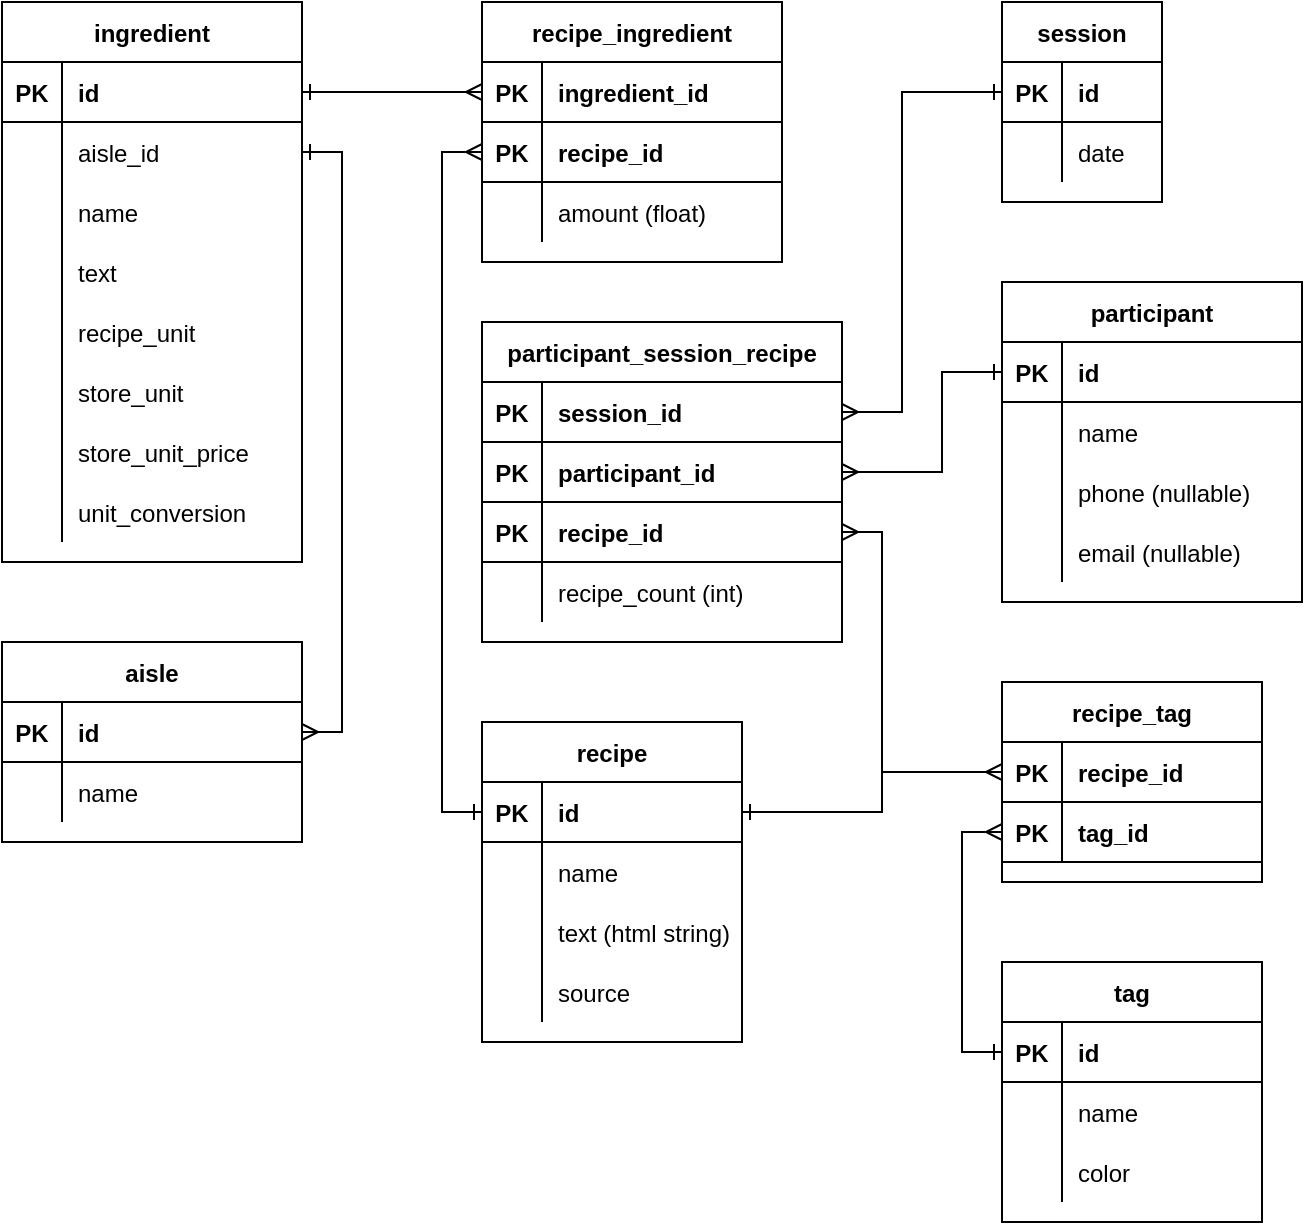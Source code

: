 <mxfile version="13.7.9" type="embed"><diagram id="R2lEEEUBdFMjLlhIrx00" name="Page-1"><mxGraphModel dx="1097" dy="717" grid="1" gridSize="10" guides="1" tooltips="1" connect="1" arrows="1" fold="1" page="1" pageScale="1" pageWidth="850" pageHeight="1100" math="0" shadow="0" extFonts="Permanent Marker^https://fonts.googleapis.com/css?family=Permanent+Marker"><root><mxCell id="0"/><mxCell id="1" parent="0"/><mxCell id="0Q_aEVLJS1OcodbFEQq5-77" value="ingredient" style="shape=table;startSize=30;container=1;collapsible=1;childLayout=tableLayout;fixedRows=1;rowLines=0;fontStyle=1;align=center;resizeLast=1;" parent="1" vertex="1"><mxGeometry x="40" y="40" width="150" height="280" as="geometry"/></mxCell><mxCell id="0Q_aEVLJS1OcodbFEQq5-78" value="" style="shape=partialRectangle;collapsible=0;dropTarget=0;pointerEvents=0;fillColor=none;points=[[0,0.5],[1,0.5]];portConstraint=eastwest;top=0;left=0;right=0;bottom=1;" parent="0Q_aEVLJS1OcodbFEQq5-77" vertex="1"><mxGeometry y="30" width="150" height="30" as="geometry"/></mxCell><mxCell id="0Q_aEVLJS1OcodbFEQq5-79" value="PK" style="shape=partialRectangle;overflow=hidden;connectable=0;fillColor=none;top=0;left=0;bottom=0;right=0;fontStyle=1;" parent="0Q_aEVLJS1OcodbFEQq5-78" vertex="1"><mxGeometry width="30" height="30" as="geometry"/></mxCell><mxCell id="0Q_aEVLJS1OcodbFEQq5-80" value="id" style="shape=partialRectangle;overflow=hidden;connectable=0;fillColor=none;top=0;left=0;bottom=0;right=0;align=left;spacingLeft=6;fontStyle=1;" parent="0Q_aEVLJS1OcodbFEQq5-78" vertex="1"><mxGeometry x="30" width="120" height="30" as="geometry"/></mxCell><mxCell id="0Q_aEVLJS1OcodbFEQq5-81" value="" style="shape=partialRectangle;collapsible=0;dropTarget=0;pointerEvents=0;fillColor=none;points=[[0,0.5],[1,0.5]];portConstraint=eastwest;top=0;left=0;right=0;bottom=0;" parent="0Q_aEVLJS1OcodbFEQq5-77" vertex="1"><mxGeometry y="60" width="150" height="30" as="geometry"/></mxCell><mxCell id="0Q_aEVLJS1OcodbFEQq5-82" value="" style="shape=partialRectangle;overflow=hidden;connectable=0;fillColor=none;top=0;left=0;bottom=0;right=0;" parent="0Q_aEVLJS1OcodbFEQq5-81" vertex="1"><mxGeometry width="30" height="30" as="geometry"/></mxCell><mxCell id="0Q_aEVLJS1OcodbFEQq5-83" value="aisle_id" style="shape=partialRectangle;overflow=hidden;connectable=0;fillColor=none;top=0;left=0;bottom=0;right=0;align=left;spacingLeft=6;" parent="0Q_aEVLJS1OcodbFEQq5-81" vertex="1"><mxGeometry x="30" width="120" height="30" as="geometry"/></mxCell><mxCell id="30" value="" style="shape=partialRectangle;collapsible=0;dropTarget=0;pointerEvents=0;fillColor=none;points=[[0,0.5],[1,0.5]];portConstraint=eastwest;top=0;left=0;right=0;bottom=0;" parent="0Q_aEVLJS1OcodbFEQq5-77" vertex="1"><mxGeometry y="90" width="150" height="30" as="geometry"/></mxCell><mxCell id="31" value="" style="shape=partialRectangle;overflow=hidden;connectable=0;fillColor=none;top=0;left=0;bottom=0;right=0;" parent="30" vertex="1"><mxGeometry width="30" height="30" as="geometry"/></mxCell><mxCell id="32" value="name" style="shape=partialRectangle;overflow=hidden;connectable=0;fillColor=none;top=0;left=0;bottom=0;right=0;align=left;spacingLeft=6;" parent="30" vertex="1"><mxGeometry x="30" width="120" height="30" as="geometry"/></mxCell><mxCell id="0Q_aEVLJS1OcodbFEQq5-84" value="" style="shape=partialRectangle;collapsible=0;dropTarget=0;pointerEvents=0;fillColor=none;points=[[0,0.5],[1,0.5]];portConstraint=eastwest;top=0;left=0;right=0;bottom=0;" parent="0Q_aEVLJS1OcodbFEQq5-77" vertex="1"><mxGeometry y="120" width="150" height="30" as="geometry"/></mxCell><mxCell id="0Q_aEVLJS1OcodbFEQq5-85" value="" style="shape=partialRectangle;overflow=hidden;connectable=0;fillColor=none;top=0;left=0;bottom=0;right=0;" parent="0Q_aEVLJS1OcodbFEQq5-84" vertex="1"><mxGeometry width="30" height="30" as="geometry"/></mxCell><mxCell id="0Q_aEVLJS1OcodbFEQq5-86" value="text" style="shape=partialRectangle;overflow=hidden;connectable=0;fillColor=none;top=0;left=0;bottom=0;right=0;align=left;spacingLeft=6;" parent="0Q_aEVLJS1OcodbFEQq5-84" vertex="1"><mxGeometry x="30" width="120" height="30" as="geometry"/></mxCell><mxCell id="0Q_aEVLJS1OcodbFEQq5-87" value="" style="shape=partialRectangle;collapsible=0;dropTarget=0;pointerEvents=0;fillColor=none;points=[[0,0.5],[1,0.5]];portConstraint=eastwest;top=0;left=0;right=0;bottom=0;" parent="0Q_aEVLJS1OcodbFEQq5-77" vertex="1"><mxGeometry y="150" width="150" height="30" as="geometry"/></mxCell><mxCell id="0Q_aEVLJS1OcodbFEQq5-88" value="" style="shape=partialRectangle;overflow=hidden;connectable=0;fillColor=none;top=0;left=0;bottom=0;right=0;" parent="0Q_aEVLJS1OcodbFEQq5-87" vertex="1"><mxGeometry width="30" height="30" as="geometry"/></mxCell><mxCell id="0Q_aEVLJS1OcodbFEQq5-89" value="recipe_unit" style="shape=partialRectangle;overflow=hidden;connectable=0;fillColor=none;top=0;left=0;bottom=0;right=0;align=left;spacingLeft=6;" parent="0Q_aEVLJS1OcodbFEQq5-87" vertex="1"><mxGeometry x="30" width="120" height="30" as="geometry"/></mxCell><mxCell id="0Q_aEVLJS1OcodbFEQq5-90" value="" style="shape=partialRectangle;collapsible=0;dropTarget=0;pointerEvents=0;fillColor=none;points=[[0,0.5],[1,0.5]];portConstraint=eastwest;top=0;left=0;right=0;bottom=0;" parent="0Q_aEVLJS1OcodbFEQq5-77" vertex="1"><mxGeometry y="180" width="150" height="30" as="geometry"/></mxCell><mxCell id="0Q_aEVLJS1OcodbFEQq5-91" value="" style="shape=partialRectangle;overflow=hidden;connectable=0;fillColor=none;top=0;left=0;bottom=0;right=0;" parent="0Q_aEVLJS1OcodbFEQq5-90" vertex="1"><mxGeometry width="30" height="30" as="geometry"/></mxCell><mxCell id="0Q_aEVLJS1OcodbFEQq5-92" value="store_unit" style="shape=partialRectangle;overflow=hidden;connectable=0;fillColor=none;top=0;left=0;bottom=0;right=0;align=left;spacingLeft=6;" parent="0Q_aEVLJS1OcodbFEQq5-90" vertex="1"><mxGeometry x="30" width="120" height="30" as="geometry"/></mxCell><mxCell id="0Q_aEVLJS1OcodbFEQq5-93" value="" style="shape=partialRectangle;collapsible=0;dropTarget=0;pointerEvents=0;fillColor=none;points=[[0,0.5],[1,0.5]];portConstraint=eastwest;top=0;left=0;right=0;bottom=0;" parent="0Q_aEVLJS1OcodbFEQq5-77" vertex="1"><mxGeometry y="210" width="150" height="30" as="geometry"/></mxCell><mxCell id="0Q_aEVLJS1OcodbFEQq5-94" value="" style="shape=partialRectangle;overflow=hidden;connectable=0;fillColor=none;top=0;left=0;bottom=0;right=0;" parent="0Q_aEVLJS1OcodbFEQq5-93" vertex="1"><mxGeometry width="30" height="30" as="geometry"/></mxCell><mxCell id="0Q_aEVLJS1OcodbFEQq5-95" value="store_unit_price" style="shape=partialRectangle;overflow=hidden;connectable=0;fillColor=none;top=0;left=0;bottom=0;right=0;align=left;spacingLeft=6;" parent="0Q_aEVLJS1OcodbFEQq5-93" vertex="1"><mxGeometry x="30" width="120" height="30" as="geometry"/></mxCell><mxCell id="0Q_aEVLJS1OcodbFEQq5-96" value="" style="shape=partialRectangle;collapsible=0;dropTarget=0;pointerEvents=0;fillColor=none;points=[[0,0.5],[1,0.5]];portConstraint=eastwest;top=0;left=0;right=0;bottom=0;" parent="0Q_aEVLJS1OcodbFEQq5-77" vertex="1"><mxGeometry y="240" width="150" height="30" as="geometry"/></mxCell><mxCell id="0Q_aEVLJS1OcodbFEQq5-97" value="" style="shape=partialRectangle;overflow=hidden;connectable=0;fillColor=none;top=0;left=0;bottom=0;right=0;" parent="0Q_aEVLJS1OcodbFEQq5-96" vertex="1"><mxGeometry width="30" height="30" as="geometry"/></mxCell><mxCell id="0Q_aEVLJS1OcodbFEQq5-98" value="unit_conversion" style="shape=partialRectangle;overflow=hidden;connectable=0;fillColor=none;top=0;left=0;bottom=0;right=0;align=left;spacingLeft=6;" parent="0Q_aEVLJS1OcodbFEQq5-96" vertex="1"><mxGeometry x="30" width="120" height="30" as="geometry"/></mxCell><mxCell id="33" value="aisle" style="shape=table;startSize=30;container=1;collapsible=1;childLayout=tableLayout;fixedRows=1;rowLines=0;fontStyle=1;align=center;resizeLast=1;" parent="1" vertex="1"><mxGeometry x="40" y="360" width="150" height="100" as="geometry"/></mxCell><mxCell id="34" value="" style="shape=partialRectangle;collapsible=0;dropTarget=0;pointerEvents=0;fillColor=none;points=[[0,0.5],[1,0.5]];portConstraint=eastwest;top=0;left=0;right=0;bottom=1;" parent="33" vertex="1"><mxGeometry y="30" width="150" height="30" as="geometry"/></mxCell><mxCell id="35" value="PK" style="shape=partialRectangle;overflow=hidden;connectable=0;fillColor=none;top=0;left=0;bottom=0;right=0;fontStyle=1;" parent="34" vertex="1"><mxGeometry width="30" height="30" as="geometry"/></mxCell><mxCell id="36" value="id" style="shape=partialRectangle;overflow=hidden;connectable=0;fillColor=none;top=0;left=0;bottom=0;right=0;align=left;spacingLeft=6;fontStyle=1;" parent="34" vertex="1"><mxGeometry x="30" width="120" height="30" as="geometry"/></mxCell><mxCell id="37" value="" style="shape=partialRectangle;collapsible=0;dropTarget=0;pointerEvents=0;fillColor=none;points=[[0,0.5],[1,0.5]];portConstraint=eastwest;top=0;left=0;right=0;bottom=0;" parent="33" vertex="1"><mxGeometry y="60" width="150" height="30" as="geometry"/></mxCell><mxCell id="38" value="" style="shape=partialRectangle;overflow=hidden;connectable=0;fillColor=none;top=0;left=0;bottom=0;right=0;" parent="37" vertex="1"><mxGeometry width="30" height="30" as="geometry"/></mxCell><mxCell id="39" value="name" style="shape=partialRectangle;overflow=hidden;connectable=0;fillColor=none;top=0;left=0;bottom=0;right=0;align=left;spacingLeft=6;" parent="37" vertex="1"><mxGeometry x="30" width="120" height="30" as="geometry"/></mxCell><mxCell id="0Q_aEVLJS1OcodbFEQq5-106" value="recipe_ingredient" style="shape=table;startSize=30;container=1;collapsible=1;childLayout=tableLayout;fixedRows=1;rowLines=0;fontStyle=1;align=center;resizeLast=1;" parent="1" vertex="1"><mxGeometry x="280" y="40" width="150" height="130" as="geometry"/></mxCell><mxCell id="0Q_aEVLJS1OcodbFEQq5-107" value="" style="shape=partialRectangle;collapsible=0;dropTarget=0;pointerEvents=0;fillColor=none;points=[[0,0.5],[1,0.5]];portConstraint=eastwest;top=0;left=0;right=0;bottom=1;" parent="0Q_aEVLJS1OcodbFEQq5-106" vertex="1"><mxGeometry y="30" width="150" height="30" as="geometry"/></mxCell><mxCell id="0Q_aEVLJS1OcodbFEQq5-108" value="PK" style="shape=partialRectangle;overflow=hidden;connectable=0;fillColor=none;top=0;left=0;bottom=0;right=0;fontStyle=1;" parent="0Q_aEVLJS1OcodbFEQq5-107" vertex="1"><mxGeometry width="30" height="30" as="geometry"/></mxCell><mxCell id="0Q_aEVLJS1OcodbFEQq5-109" value="ingredient_id" style="shape=partialRectangle;overflow=hidden;connectable=0;fillColor=none;top=0;left=0;bottom=0;right=0;align=left;spacingLeft=6;fontStyle=1;" parent="0Q_aEVLJS1OcodbFEQq5-107" vertex="1"><mxGeometry x="30" width="120" height="30" as="geometry"/></mxCell><mxCell id="0Q_aEVLJS1OcodbFEQq5-119" value="" style="shape=partialRectangle;collapsible=0;dropTarget=0;pointerEvents=0;fillColor=none;points=[[0,0.5],[1,0.5]];portConstraint=eastwest;top=0;left=0;right=0;bottom=1;" parent="0Q_aEVLJS1OcodbFEQq5-106" vertex="1"><mxGeometry y="60" width="150" height="30" as="geometry"/></mxCell><mxCell id="0Q_aEVLJS1OcodbFEQq5-120" value="PK" style="shape=partialRectangle;overflow=hidden;connectable=0;fillColor=none;top=0;left=0;bottom=0;right=0;fontStyle=1;" parent="0Q_aEVLJS1OcodbFEQq5-119" vertex="1"><mxGeometry width="30" height="30" as="geometry"/></mxCell><mxCell id="0Q_aEVLJS1OcodbFEQq5-121" value="recipe_id" style="shape=partialRectangle;overflow=hidden;connectable=0;fillColor=none;top=0;left=0;bottom=0;right=0;align=left;spacingLeft=6;fontStyle=1;" parent="0Q_aEVLJS1OcodbFEQq5-119" vertex="1"><mxGeometry x="30" width="120" height="30" as="geometry"/></mxCell><mxCell id="0Q_aEVLJS1OcodbFEQq5-110" value="" style="shape=partialRectangle;collapsible=0;dropTarget=0;pointerEvents=0;fillColor=none;points=[[0,0.5],[1,0.5]];portConstraint=eastwest;top=0;left=0;right=0;bottom=0;" parent="0Q_aEVLJS1OcodbFEQq5-106" vertex="1"><mxGeometry y="90" width="150" height="30" as="geometry"/></mxCell><mxCell id="0Q_aEVLJS1OcodbFEQq5-111" value="" style="shape=partialRectangle;overflow=hidden;connectable=0;fillColor=none;top=0;left=0;bottom=0;right=0;" parent="0Q_aEVLJS1OcodbFEQq5-110" vertex="1"><mxGeometry width="30" height="30" as="geometry"/></mxCell><mxCell id="0Q_aEVLJS1OcodbFEQq5-112" value="amount (float)" style="shape=partialRectangle;overflow=hidden;connectable=0;fillColor=none;top=0;left=0;bottom=0;right=0;align=left;spacingLeft=6;" parent="0Q_aEVLJS1OcodbFEQq5-110" vertex="1"><mxGeometry x="30" width="120" height="30" as="geometry"/></mxCell><mxCell id="48" style="edgeStyle=orthogonalEdgeStyle;rounded=0;orthogonalLoop=1;jettySize=auto;html=1;exitX=1;exitY=0.5;exitDx=0;exitDy=0;entryX=0;entryY=0.5;entryDx=0;entryDy=0;startArrow=ERone;startFill=0;endArrow=ERmany;endFill=0;" parent="1" source="0Q_aEVLJS1OcodbFEQq5-78" target="0Q_aEVLJS1OcodbFEQq5-107" edge="1"><mxGeometry relative="1" as="geometry"/></mxCell><mxCell id="49" style="edgeStyle=orthogonalEdgeStyle;rounded=0;orthogonalLoop=1;jettySize=auto;html=1;exitX=0;exitY=0.5;exitDx=0;exitDy=0;entryX=0;entryY=0.5;entryDx=0;entryDy=0;endArrow=ERone;endFill=0;startArrow=ERmany;startFill=0;" parent="1" source="0Q_aEVLJS1OcodbFEQq5-119" target="C-vyLk0tnHw3VtMMgP7b-24" edge="1"><mxGeometry relative="1" as="geometry"/></mxCell><mxCell id="54" style="edgeStyle=orthogonalEdgeStyle;rounded=0;orthogonalLoop=1;jettySize=auto;html=1;exitX=1;exitY=0.5;exitDx=0;exitDy=0;entryX=1;entryY=0.5;entryDx=0;entryDy=0;startArrow=ERmany;startFill=0;endArrow=ERone;endFill=0;" parent="1" source="34" target="0Q_aEVLJS1OcodbFEQq5-81" edge="1"><mxGeometry relative="1" as="geometry"/></mxCell><mxCell id="72" value="participant_session_recipe" style="shape=table;startSize=30;container=1;collapsible=1;childLayout=tableLayout;fixedRows=1;rowLines=0;fontStyle=1;align=center;resizeLast=1;" vertex="1" parent="1"><mxGeometry x="280" y="200" width="180" height="160" as="geometry"/></mxCell><mxCell id="73" value="" style="shape=partialRectangle;collapsible=0;dropTarget=0;pointerEvents=0;fillColor=none;points=[[0,0.5],[1,0.5]];portConstraint=eastwest;top=0;left=0;right=0;bottom=1;" vertex="1" parent="72"><mxGeometry y="30" width="180" height="30" as="geometry"/></mxCell><mxCell id="74" value="PK" style="shape=partialRectangle;overflow=hidden;connectable=0;fillColor=none;top=0;left=0;bottom=0;right=0;fontStyle=1;" vertex="1" parent="73"><mxGeometry width="30" height="30" as="geometry"/></mxCell><mxCell id="75" value="session_id" style="shape=partialRectangle;overflow=hidden;connectable=0;fillColor=none;top=0;left=0;bottom=0;right=0;align=left;spacingLeft=6;fontStyle=1;" vertex="1" parent="73"><mxGeometry x="30" width="150" height="30" as="geometry"/></mxCell><mxCell id="76" value="" style="shape=partialRectangle;collapsible=0;dropTarget=0;pointerEvents=0;fillColor=none;points=[[0,0.5],[1,0.5]];portConstraint=eastwest;top=0;left=0;right=0;bottom=1;" vertex="1" parent="72"><mxGeometry y="60" width="180" height="30" as="geometry"/></mxCell><mxCell id="77" value="PK" style="shape=partialRectangle;overflow=hidden;connectable=0;fillColor=none;top=0;left=0;bottom=0;right=0;fontStyle=1;" vertex="1" parent="76"><mxGeometry width="30" height="30" as="geometry"/></mxCell><mxCell id="78" value="participant_id" style="shape=partialRectangle;overflow=hidden;connectable=0;fillColor=none;top=0;left=0;bottom=0;right=0;align=left;spacingLeft=6;fontStyle=1;" vertex="1" parent="76"><mxGeometry x="30" width="150" height="30" as="geometry"/></mxCell><mxCell id="82" value="" style="shape=partialRectangle;collapsible=0;dropTarget=0;pointerEvents=0;fillColor=none;points=[[0,0.5],[1,0.5]];portConstraint=eastwest;top=0;left=0;right=0;bottom=1;" vertex="1" parent="72"><mxGeometry y="90" width="180" height="30" as="geometry"/></mxCell><mxCell id="83" value="PK" style="shape=partialRectangle;overflow=hidden;connectable=0;fillColor=none;top=0;left=0;bottom=0;right=0;fontStyle=1;" vertex="1" parent="82"><mxGeometry width="30" height="30" as="geometry"/></mxCell><mxCell id="84" value="recipe_id" style="shape=partialRectangle;overflow=hidden;connectable=0;fillColor=none;top=0;left=0;bottom=0;right=0;align=left;spacingLeft=6;fontStyle=1;" vertex="1" parent="82"><mxGeometry x="30" width="150" height="30" as="geometry"/></mxCell><mxCell id="79" value="" style="shape=partialRectangle;collapsible=0;dropTarget=0;pointerEvents=0;fillColor=none;points=[[0,0.5],[1,0.5]];portConstraint=eastwest;top=0;left=0;right=0;bottom=0;" vertex="1" parent="72"><mxGeometry y="120" width="180" height="30" as="geometry"/></mxCell><mxCell id="80" value="" style="shape=partialRectangle;overflow=hidden;connectable=0;fillColor=none;top=0;left=0;bottom=0;right=0;" vertex="1" parent="79"><mxGeometry width="30" height="30" as="geometry"/></mxCell><mxCell id="81" value="recipe_count (int)" style="shape=partialRectangle;overflow=hidden;connectable=0;fillColor=none;top=0;left=0;bottom=0;right=0;align=left;spacingLeft=6;" vertex="1" parent="79"><mxGeometry x="30" width="150" height="30" as="geometry"/></mxCell><mxCell id="C-vyLk0tnHw3VtMMgP7b-23" value="recipe" style="shape=table;startSize=30;container=1;collapsible=1;childLayout=tableLayout;fixedRows=1;rowLines=0;fontStyle=1;align=center;resizeLast=1;" parent="1" vertex="1"><mxGeometry x="280" y="400" width="130" height="160" as="geometry"/></mxCell><mxCell id="C-vyLk0tnHw3VtMMgP7b-24" value="" style="shape=partialRectangle;collapsible=0;dropTarget=0;pointerEvents=0;fillColor=none;points=[[0,0.5],[1,0.5]];portConstraint=eastwest;top=0;left=0;right=0;bottom=1;" parent="C-vyLk0tnHw3VtMMgP7b-23" vertex="1"><mxGeometry y="30" width="130" height="30" as="geometry"/></mxCell><mxCell id="C-vyLk0tnHw3VtMMgP7b-25" value="PK" style="shape=partialRectangle;overflow=hidden;connectable=0;fillColor=none;top=0;left=0;bottom=0;right=0;fontStyle=1;" parent="C-vyLk0tnHw3VtMMgP7b-24" vertex="1"><mxGeometry width="30" height="30" as="geometry"/></mxCell><mxCell id="C-vyLk0tnHw3VtMMgP7b-26" value="id" style="shape=partialRectangle;overflow=hidden;connectable=0;fillColor=none;top=0;left=0;bottom=0;right=0;align=left;spacingLeft=6;fontStyle=1;" parent="C-vyLk0tnHw3VtMMgP7b-24" vertex="1"><mxGeometry x="30" width="100" height="30" as="geometry"/></mxCell><mxCell id="0Q_aEVLJS1OcodbFEQq5-20" value="" style="shape=partialRectangle;collapsible=0;dropTarget=0;pointerEvents=0;fillColor=none;points=[[0,0.5],[1,0.5]];portConstraint=eastwest;top=0;left=0;right=0;bottom=0;" parent="C-vyLk0tnHw3VtMMgP7b-23" vertex="1"><mxGeometry y="60" width="130" height="30" as="geometry"/></mxCell><mxCell id="0Q_aEVLJS1OcodbFEQq5-21" value="" style="shape=partialRectangle;overflow=hidden;connectable=0;fillColor=none;top=0;left=0;bottom=0;right=0;" parent="0Q_aEVLJS1OcodbFEQq5-20" vertex="1"><mxGeometry width="30" height="30" as="geometry"/></mxCell><mxCell id="0Q_aEVLJS1OcodbFEQq5-22" value="name" style="shape=partialRectangle;overflow=hidden;connectable=0;fillColor=none;top=0;left=0;bottom=0;right=0;align=left;spacingLeft=6;" parent="0Q_aEVLJS1OcodbFEQq5-20" vertex="1"><mxGeometry x="30" width="100" height="30" as="geometry"/></mxCell><mxCell id="0Q_aEVLJS1OcodbFEQq5-32" value="" style="shape=partialRectangle;collapsible=0;dropTarget=0;pointerEvents=0;fillColor=none;points=[[0,0.5],[1,0.5]];portConstraint=eastwest;top=0;left=0;right=0;bottom=0;" parent="C-vyLk0tnHw3VtMMgP7b-23" vertex="1"><mxGeometry y="90" width="130" height="30" as="geometry"/></mxCell><mxCell id="0Q_aEVLJS1OcodbFEQq5-33" value="" style="shape=partialRectangle;overflow=hidden;connectable=0;fillColor=none;top=0;left=0;bottom=0;right=0;" parent="0Q_aEVLJS1OcodbFEQq5-32" vertex="1"><mxGeometry width="30" height="30" as="geometry"/></mxCell><mxCell id="0Q_aEVLJS1OcodbFEQq5-34" value="text (html string)" style="shape=partialRectangle;overflow=hidden;connectable=0;fillColor=none;top=0;left=0;bottom=0;right=0;align=left;spacingLeft=6;" parent="0Q_aEVLJS1OcodbFEQq5-32" vertex="1"><mxGeometry x="30" width="100" height="30" as="geometry"/></mxCell><mxCell id="89" value="" style="shape=partialRectangle;collapsible=0;dropTarget=0;pointerEvents=0;fillColor=none;points=[[0,0.5],[1,0.5]];portConstraint=eastwest;top=0;left=0;right=0;bottom=0;" vertex="1" parent="C-vyLk0tnHw3VtMMgP7b-23"><mxGeometry y="120" width="130" height="30" as="geometry"/></mxCell><mxCell id="90" value="" style="shape=partialRectangle;overflow=hidden;connectable=0;fillColor=none;top=0;left=0;bottom=0;right=0;" vertex="1" parent="89"><mxGeometry width="30" height="30" as="geometry"/></mxCell><mxCell id="91" value="source" style="shape=partialRectangle;overflow=hidden;connectable=0;fillColor=none;top=0;left=0;bottom=0;right=0;align=left;spacingLeft=6;" vertex="1" parent="89"><mxGeometry x="30" width="100" height="30" as="geometry"/></mxCell><mxCell id="C-vyLk0tnHw3VtMMgP7b-2" value="session" style="shape=table;startSize=30;container=1;collapsible=1;childLayout=tableLayout;fixedRows=1;rowLines=0;fontStyle=1;align=center;resizeLast=1;" parent="1" vertex="1"><mxGeometry x="540" y="40" width="80" height="100" as="geometry"/></mxCell><mxCell id="C-vyLk0tnHw3VtMMgP7b-3" value="" style="shape=partialRectangle;collapsible=0;dropTarget=0;pointerEvents=0;fillColor=none;points=[[0,0.5],[1,0.5]];portConstraint=eastwest;top=0;left=0;right=0;bottom=1;" parent="C-vyLk0tnHw3VtMMgP7b-2" vertex="1"><mxGeometry y="30" width="80" height="30" as="geometry"/></mxCell><mxCell id="C-vyLk0tnHw3VtMMgP7b-4" value="PK" style="shape=partialRectangle;overflow=hidden;connectable=0;fillColor=none;top=0;left=0;bottom=0;right=0;fontStyle=1;" parent="C-vyLk0tnHw3VtMMgP7b-3" vertex="1"><mxGeometry width="30" height="30" as="geometry"/></mxCell><mxCell id="C-vyLk0tnHw3VtMMgP7b-5" value="id" style="shape=partialRectangle;overflow=hidden;connectable=0;fillColor=none;top=0;left=0;bottom=0;right=0;align=left;spacingLeft=6;fontStyle=1;" parent="C-vyLk0tnHw3VtMMgP7b-3" vertex="1"><mxGeometry x="30" width="50" height="30" as="geometry"/></mxCell><mxCell id="C-vyLk0tnHw3VtMMgP7b-6" value="" style="shape=partialRectangle;collapsible=0;dropTarget=0;pointerEvents=0;fillColor=none;points=[[0,0.5],[1,0.5]];portConstraint=eastwest;top=0;left=0;right=0;bottom=0;" parent="C-vyLk0tnHw3VtMMgP7b-2" vertex="1"><mxGeometry y="60" width="80" height="30" as="geometry"/></mxCell><mxCell id="C-vyLk0tnHw3VtMMgP7b-7" value="" style="shape=partialRectangle;overflow=hidden;connectable=0;fillColor=none;top=0;left=0;bottom=0;right=0;" parent="C-vyLk0tnHw3VtMMgP7b-6" vertex="1"><mxGeometry width="30" height="30" as="geometry"/></mxCell><mxCell id="C-vyLk0tnHw3VtMMgP7b-8" value="date" style="shape=partialRectangle;overflow=hidden;connectable=0;fillColor=none;top=0;left=0;bottom=0;right=0;align=left;spacingLeft=6;" parent="C-vyLk0tnHw3VtMMgP7b-6" vertex="1"><mxGeometry x="30" width="50" height="30" as="geometry"/></mxCell><mxCell id="0Q_aEVLJS1OcodbFEQq5-55" value="participant" style="shape=table;startSize=30;container=1;collapsible=1;childLayout=tableLayout;fixedRows=1;rowLines=0;fontStyle=1;align=center;resizeLast=1;" parent="1" vertex="1"><mxGeometry x="540" y="180" width="150" height="160" as="geometry"/></mxCell><mxCell id="0Q_aEVLJS1OcodbFEQq5-56" value="" style="shape=partialRectangle;collapsible=0;dropTarget=0;pointerEvents=0;fillColor=none;points=[[0,0.5],[1,0.5]];portConstraint=eastwest;top=0;left=0;right=0;bottom=1;" parent="0Q_aEVLJS1OcodbFEQq5-55" vertex="1"><mxGeometry y="30" width="150" height="30" as="geometry"/></mxCell><mxCell id="0Q_aEVLJS1OcodbFEQq5-57" value="PK" style="shape=partialRectangle;overflow=hidden;connectable=0;fillColor=none;top=0;left=0;bottom=0;right=0;fontStyle=1;" parent="0Q_aEVLJS1OcodbFEQq5-56" vertex="1"><mxGeometry width="30" height="30" as="geometry"/></mxCell><mxCell id="0Q_aEVLJS1OcodbFEQq5-58" value="id" style="shape=partialRectangle;overflow=hidden;connectable=0;fillColor=none;top=0;left=0;bottom=0;right=0;align=left;spacingLeft=6;fontStyle=1;" parent="0Q_aEVLJS1OcodbFEQq5-56" vertex="1"><mxGeometry x="30" width="120" height="30" as="geometry"/></mxCell><mxCell id="0Q_aEVLJS1OcodbFEQq5-59" value="" style="shape=partialRectangle;collapsible=0;dropTarget=0;pointerEvents=0;fillColor=none;points=[[0,0.5],[1,0.5]];portConstraint=eastwest;top=0;left=0;right=0;bottom=0;" parent="0Q_aEVLJS1OcodbFEQq5-55" vertex="1"><mxGeometry y="60" width="150" height="30" as="geometry"/></mxCell><mxCell id="0Q_aEVLJS1OcodbFEQq5-60" value="" style="shape=partialRectangle;overflow=hidden;connectable=0;fillColor=none;top=0;left=0;bottom=0;right=0;" parent="0Q_aEVLJS1OcodbFEQq5-59" vertex="1"><mxGeometry width="30" height="30" as="geometry"/></mxCell><mxCell id="0Q_aEVLJS1OcodbFEQq5-61" value="name" style="shape=partialRectangle;overflow=hidden;connectable=0;fillColor=none;top=0;left=0;bottom=0;right=0;align=left;spacingLeft=6;" parent="0Q_aEVLJS1OcodbFEQq5-59" vertex="1"><mxGeometry x="30" width="120" height="30" as="geometry"/></mxCell><mxCell id="0Q_aEVLJS1OcodbFEQq5-62" value="" style="shape=partialRectangle;collapsible=0;dropTarget=0;pointerEvents=0;fillColor=none;points=[[0,0.5],[1,0.5]];portConstraint=eastwest;top=0;left=0;right=0;bottom=0;" parent="0Q_aEVLJS1OcodbFEQq5-55" vertex="1"><mxGeometry y="90" width="150" height="30" as="geometry"/></mxCell><mxCell id="0Q_aEVLJS1OcodbFEQq5-63" value="" style="shape=partialRectangle;overflow=hidden;connectable=0;fillColor=none;top=0;left=0;bottom=0;right=0;" parent="0Q_aEVLJS1OcodbFEQq5-62" vertex="1"><mxGeometry width="30" height="30" as="geometry"/></mxCell><mxCell id="0Q_aEVLJS1OcodbFEQq5-64" value="phone (nullable)" style="shape=partialRectangle;overflow=hidden;connectable=0;fillColor=none;top=0;left=0;bottom=0;right=0;align=left;spacingLeft=6;" parent="0Q_aEVLJS1OcodbFEQq5-62" vertex="1"><mxGeometry x="30" width="120" height="30" as="geometry"/></mxCell><mxCell id="0Q_aEVLJS1OcodbFEQq5-65" value="" style="shape=partialRectangle;collapsible=0;dropTarget=0;pointerEvents=0;fillColor=none;points=[[0,0.5],[1,0.5]];portConstraint=eastwest;top=0;left=0;right=0;bottom=0;" parent="0Q_aEVLJS1OcodbFEQq5-55" vertex="1"><mxGeometry y="120" width="150" height="30" as="geometry"/></mxCell><mxCell id="0Q_aEVLJS1OcodbFEQq5-66" value="" style="shape=partialRectangle;overflow=hidden;connectable=0;fillColor=none;top=0;left=0;bottom=0;right=0;" parent="0Q_aEVLJS1OcodbFEQq5-65" vertex="1"><mxGeometry width="30" height="30" as="geometry"/></mxCell><mxCell id="0Q_aEVLJS1OcodbFEQq5-67" value="email (nullable)" style="shape=partialRectangle;overflow=hidden;connectable=0;fillColor=none;top=0;left=0;bottom=0;right=0;align=left;spacingLeft=6;" parent="0Q_aEVLJS1OcodbFEQq5-65" vertex="1"><mxGeometry x="30" width="120" height="30" as="geometry"/></mxCell><mxCell id="86" style="edgeStyle=orthogonalEdgeStyle;rounded=0;orthogonalLoop=1;jettySize=auto;html=1;exitX=1;exitY=0.5;exitDx=0;exitDy=0;entryX=1;entryY=0.5;entryDx=0;entryDy=0;startArrow=ERone;startFill=0;endArrow=ERmany;endFill=0;" edge="1" parent="1" source="C-vyLk0tnHw3VtMMgP7b-24" target="82"><mxGeometry relative="1" as="geometry"/></mxCell><mxCell id="87" style="edgeStyle=orthogonalEdgeStyle;rounded=0;orthogonalLoop=1;jettySize=auto;html=1;exitX=0;exitY=0.5;exitDx=0;exitDy=0;entryX=1;entryY=0.5;entryDx=0;entryDy=0;endArrow=ERmany;endFill=0;startArrow=ERone;startFill=0;" edge="1" parent="1" source="0Q_aEVLJS1OcodbFEQq5-56" target="76"><mxGeometry relative="1" as="geometry"><Array as="points"><mxPoint x="510" y="225"/><mxPoint x="510" y="275"/></Array></mxGeometry></mxCell><mxCell id="88" style="edgeStyle=orthogonalEdgeStyle;rounded=0;orthogonalLoop=1;jettySize=auto;html=1;exitX=1;exitY=0.5;exitDx=0;exitDy=0;entryX=0;entryY=0.5;entryDx=0;entryDy=0;endArrow=ERone;endFill=0;startArrow=ERmany;startFill=0;" edge="1" parent="1" source="73" target="C-vyLk0tnHw3VtMMgP7b-3"><mxGeometry relative="1" as="geometry"><Array as="points"><mxPoint x="490" y="245"/><mxPoint x="490" y="85"/></Array></mxGeometry></mxCell><mxCell id="105" value="recipe_tag" style="shape=table;startSize=30;container=1;collapsible=1;childLayout=tableLayout;fixedRows=1;rowLines=0;fontStyle=1;align=center;resizeLast=1;" vertex="1" parent="1"><mxGeometry x="540" y="380" width="130" height="100" as="geometry"/></mxCell><mxCell id="106" value="" style="shape=partialRectangle;collapsible=0;dropTarget=0;pointerEvents=0;fillColor=none;points=[[0,0.5],[1,0.5]];portConstraint=eastwest;top=0;left=0;right=0;bottom=1;" vertex="1" parent="105"><mxGeometry y="30" width="130" height="30" as="geometry"/></mxCell><mxCell id="107" value="PK" style="shape=partialRectangle;overflow=hidden;connectable=0;fillColor=none;top=0;left=0;bottom=0;right=0;fontStyle=1;" vertex="1" parent="106"><mxGeometry width="30" height="30" as="geometry"/></mxCell><mxCell id="108" value="recipe_id" style="shape=partialRectangle;overflow=hidden;connectable=0;fillColor=none;top=0;left=0;bottom=0;right=0;align=left;spacingLeft=6;fontStyle=1;" vertex="1" parent="106"><mxGeometry x="30" width="100" height="30" as="geometry"/></mxCell><mxCell id="115" value="" style="shape=partialRectangle;collapsible=0;dropTarget=0;pointerEvents=0;fillColor=none;points=[[0,0.5],[1,0.5]];portConstraint=eastwest;top=0;left=0;right=0;bottom=1;" vertex="1" parent="105"><mxGeometry y="60" width="130" height="30" as="geometry"/></mxCell><mxCell id="116" value="PK" style="shape=partialRectangle;overflow=hidden;connectable=0;fillColor=none;top=0;left=0;bottom=0;right=0;fontStyle=1;" vertex="1" parent="115"><mxGeometry width="30" height="30" as="geometry"/></mxCell><mxCell id="117" value="tag_id" style="shape=partialRectangle;overflow=hidden;connectable=0;fillColor=none;top=0;left=0;bottom=0;right=0;align=left;spacingLeft=6;fontStyle=1;" vertex="1" parent="115"><mxGeometry x="30" width="100" height="30" as="geometry"/></mxCell><mxCell id="92" value="tag" style="shape=table;startSize=30;container=1;collapsible=1;childLayout=tableLayout;fixedRows=1;rowLines=0;fontStyle=1;align=center;resizeLast=1;" vertex="1" parent="1"><mxGeometry x="540" y="520" width="130" height="130" as="geometry"/></mxCell><mxCell id="93" value="" style="shape=partialRectangle;collapsible=0;dropTarget=0;pointerEvents=0;fillColor=none;points=[[0,0.5],[1,0.5]];portConstraint=eastwest;top=0;left=0;right=0;bottom=1;" vertex="1" parent="92"><mxGeometry y="30" width="130" height="30" as="geometry"/></mxCell><mxCell id="94" value="PK" style="shape=partialRectangle;overflow=hidden;connectable=0;fillColor=none;top=0;left=0;bottom=0;right=0;fontStyle=1;" vertex="1" parent="93"><mxGeometry width="30" height="30" as="geometry"/></mxCell><mxCell id="95" value="id" style="shape=partialRectangle;overflow=hidden;connectable=0;fillColor=none;top=0;left=0;bottom=0;right=0;align=left;spacingLeft=6;fontStyle=1;" vertex="1" parent="93"><mxGeometry x="30" width="100" height="30" as="geometry"/></mxCell><mxCell id="96" value="" style="shape=partialRectangle;collapsible=0;dropTarget=0;pointerEvents=0;fillColor=none;points=[[0,0.5],[1,0.5]];portConstraint=eastwest;top=0;left=0;right=0;bottom=0;" vertex="1" parent="92"><mxGeometry y="60" width="130" height="30" as="geometry"/></mxCell><mxCell id="97" value="" style="shape=partialRectangle;overflow=hidden;connectable=0;fillColor=none;top=0;left=0;bottom=0;right=0;" vertex="1" parent="96"><mxGeometry width="30" height="30" as="geometry"/></mxCell><mxCell id="98" value="name" style="shape=partialRectangle;overflow=hidden;connectable=0;fillColor=none;top=0;left=0;bottom=0;right=0;align=left;spacingLeft=6;" vertex="1" parent="96"><mxGeometry x="30" width="100" height="30" as="geometry"/></mxCell><mxCell id="99" value="" style="shape=partialRectangle;collapsible=0;dropTarget=0;pointerEvents=0;fillColor=none;points=[[0,0.5],[1,0.5]];portConstraint=eastwest;top=0;left=0;right=0;bottom=0;" vertex="1" parent="92"><mxGeometry y="90" width="130" height="30" as="geometry"/></mxCell><mxCell id="100" value="" style="shape=partialRectangle;overflow=hidden;connectable=0;fillColor=none;top=0;left=0;bottom=0;right=0;" vertex="1" parent="99"><mxGeometry width="30" height="30" as="geometry"/></mxCell><mxCell id="101" value="color" style="shape=partialRectangle;overflow=hidden;connectable=0;fillColor=none;top=0;left=0;bottom=0;right=0;align=left;spacingLeft=6;" vertex="1" parent="99"><mxGeometry x="30" width="100" height="30" as="geometry"/></mxCell><mxCell id="118" style="edgeStyle=orthogonalEdgeStyle;rounded=0;orthogonalLoop=1;jettySize=auto;html=1;exitX=0;exitY=0.5;exitDx=0;exitDy=0;entryX=0;entryY=0.5;entryDx=0;entryDy=0;startArrow=ERone;startFill=0;endArrow=ERmany;endFill=0;" edge="1" parent="1" source="93" target="115"><mxGeometry relative="1" as="geometry"/></mxCell><mxCell id="120" style="edgeStyle=orthogonalEdgeStyle;rounded=0;orthogonalLoop=1;jettySize=auto;html=1;exitX=1;exitY=0.5;exitDx=0;exitDy=0;entryX=0;entryY=0.5;entryDx=0;entryDy=0;startArrow=ERone;startFill=0;endArrow=ERmany;endFill=0;" edge="1" parent="1" source="C-vyLk0tnHw3VtMMgP7b-24" target="106"><mxGeometry relative="1" as="geometry"><Array as="points"><mxPoint x="480" y="445"/><mxPoint x="480" y="425"/></Array></mxGeometry></mxCell></root></mxGraphModel></diagram></mxfile>